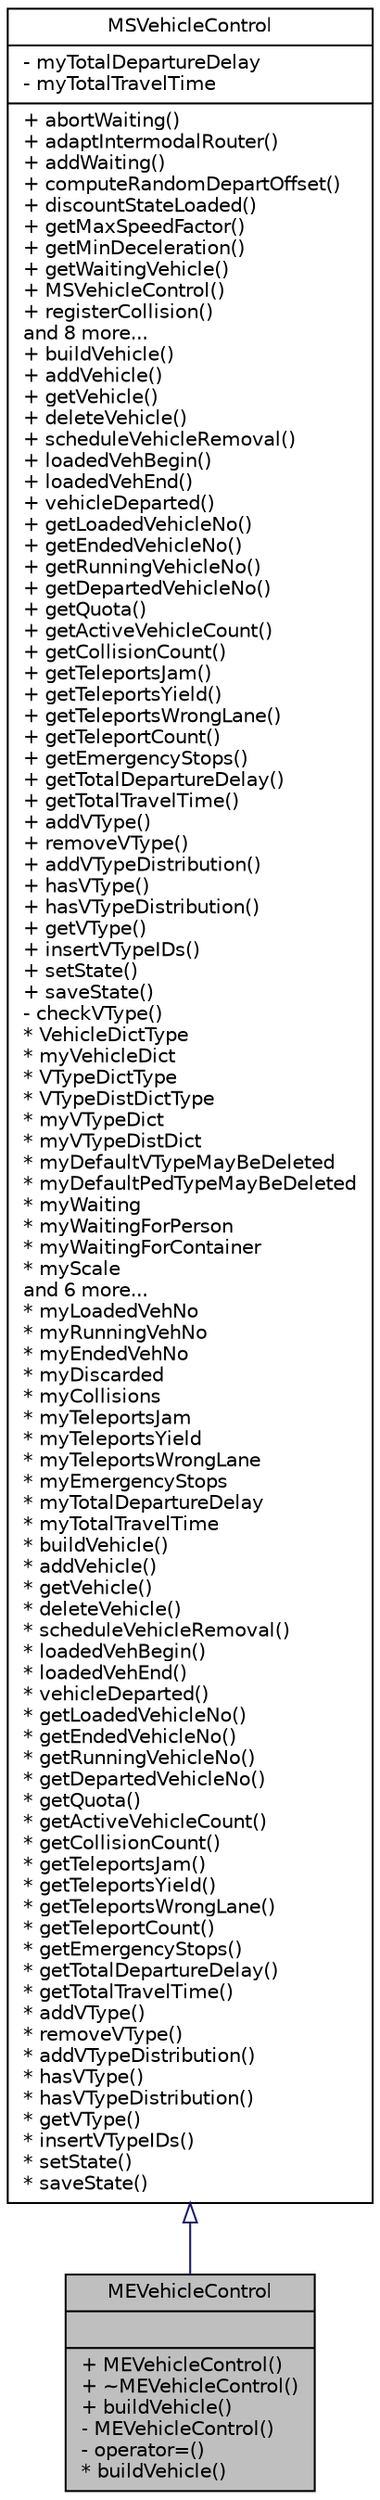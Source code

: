 digraph "MEVehicleControl"
{
  edge [fontname="Helvetica",fontsize="10",labelfontname="Helvetica",labelfontsize="10"];
  node [fontname="Helvetica",fontsize="10",shape=record];
  Node3 [label="{MEVehicleControl\n||+ MEVehicleControl()\l+ ~MEVehicleControl()\l+ buildVehicle()\l- MEVehicleControl()\l- operator=()\l* buildVehicle()\l}",height=0.2,width=0.4,color="black", fillcolor="grey75", style="filled", fontcolor="black"];
  Node4 -> Node3 [dir="back",color="midnightblue",fontsize="10",style="solid",arrowtail="onormal",fontname="Helvetica"];
  Node4 [label="{MSVehicleControl\n|- myTotalDepartureDelay\l- myTotalTravelTime\l|+ abortWaiting()\l+ adaptIntermodalRouter()\l+ addWaiting()\l+ computeRandomDepartOffset()\l+ discountStateLoaded()\l+ getMaxSpeedFactor()\l+ getMinDeceleration()\l+ getWaitingVehicle()\l+ MSVehicleControl()\l+ registerCollision()\land 8 more...\l+ buildVehicle()\l+ addVehicle()\l+ getVehicle()\l+ deleteVehicle()\l+ scheduleVehicleRemoval()\l+ loadedVehBegin()\l+ loadedVehEnd()\l+ vehicleDeparted()\l+ getLoadedVehicleNo()\l+ getEndedVehicleNo()\l+ getRunningVehicleNo()\l+ getDepartedVehicleNo()\l+ getQuota()\l+ getActiveVehicleCount()\l+ getCollisionCount()\l+ getTeleportsJam()\l+ getTeleportsYield()\l+ getTeleportsWrongLane()\l+ getTeleportCount()\l+ getEmergencyStops()\l+ getTotalDepartureDelay()\l+ getTotalTravelTime()\l+ addVType()\l+ removeVType()\l+ addVTypeDistribution()\l+ hasVType()\l+ hasVTypeDistribution()\l+ getVType()\l+ insertVTypeIDs()\l+ setState()\l+ saveState()\l- checkVType()\l* VehicleDictType\l* myVehicleDict\l* VTypeDictType\l* VTypeDistDictType\l* myVTypeDict\l* myVTypeDistDict\l* myDefaultVTypeMayBeDeleted\l* myDefaultPedTypeMayBeDeleted\l* myWaiting\l* myWaitingForPerson\l* myWaitingForContainer\l* myScale\land 6 more...\l* myLoadedVehNo\l* myRunningVehNo\l* myEndedVehNo\l* myDiscarded\l* myCollisions\l* myTeleportsJam\l* myTeleportsYield\l* myTeleportsWrongLane\l* myEmergencyStops\l* myTotalDepartureDelay\l* myTotalTravelTime\l* buildVehicle()\l* addVehicle()\l* getVehicle()\l* deleteVehicle()\l* scheduleVehicleRemoval()\l* loadedVehBegin()\l* loadedVehEnd()\l* vehicleDeparted()\l* getLoadedVehicleNo()\l* getEndedVehicleNo()\l* getRunningVehicleNo()\l* getDepartedVehicleNo()\l* getQuota()\l* getActiveVehicleCount()\l* getCollisionCount()\l* getTeleportsJam()\l* getTeleportsYield()\l* getTeleportsWrongLane()\l* getTeleportCount()\l* getEmergencyStops()\l* getTotalDepartureDelay()\l* getTotalTravelTime()\l* addVType()\l* removeVType()\l* addVTypeDistribution()\l* hasVType()\l* hasVTypeDistribution()\l* getVType()\l* insertVTypeIDs()\l* setState()\l* saveState()\l}",height=0.2,width=0.4,color="black", fillcolor="white", style="filled",URL="$db/d2f/class_m_s_vehicle_control.html",tooltip="The class responsible for building and deletion of vehicles. "];
}
